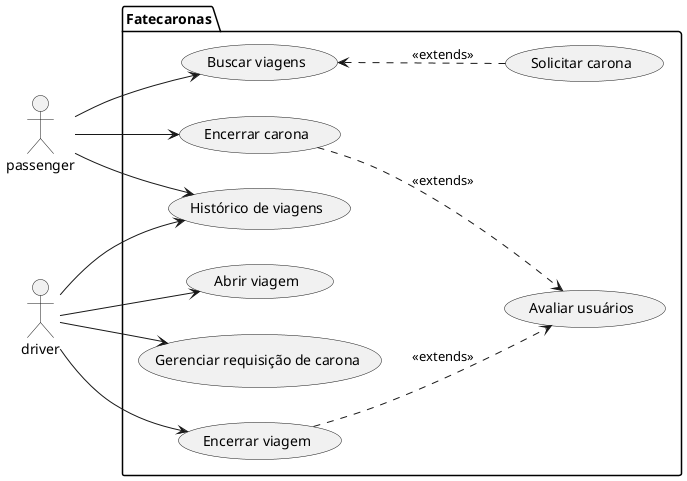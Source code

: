 @startuml Fatecaronas
left to right direction

' Actors
actor passenger as p
actor driver as d

package "Fatecaronas" {
    ' Usecases
    usecase "Buscar viagens" as UC1
    usecase "Solicitar carona" as UC2
    usecase "Encerrar carona" as UC3
    usecase "Histórico de viagens" as UC5
    usecase "Avaliar usuários" as UC6
    usecase "Abrir viagem" as UC7
    usecase "Gerenciar requisição de carona" as UC8
    usecase "Encerrar viagem" as UC9
}

' Relations
p --> UC1
p --> UC3
p --> UC5
UC1 <.. UC2: <<extends>>
UC3 ..> UC6: <<extends>>
UC9 ..> UC6: <<extends>>
d --> UC7
d --> UC8
d --> UC9
d --> UC5

@enduml